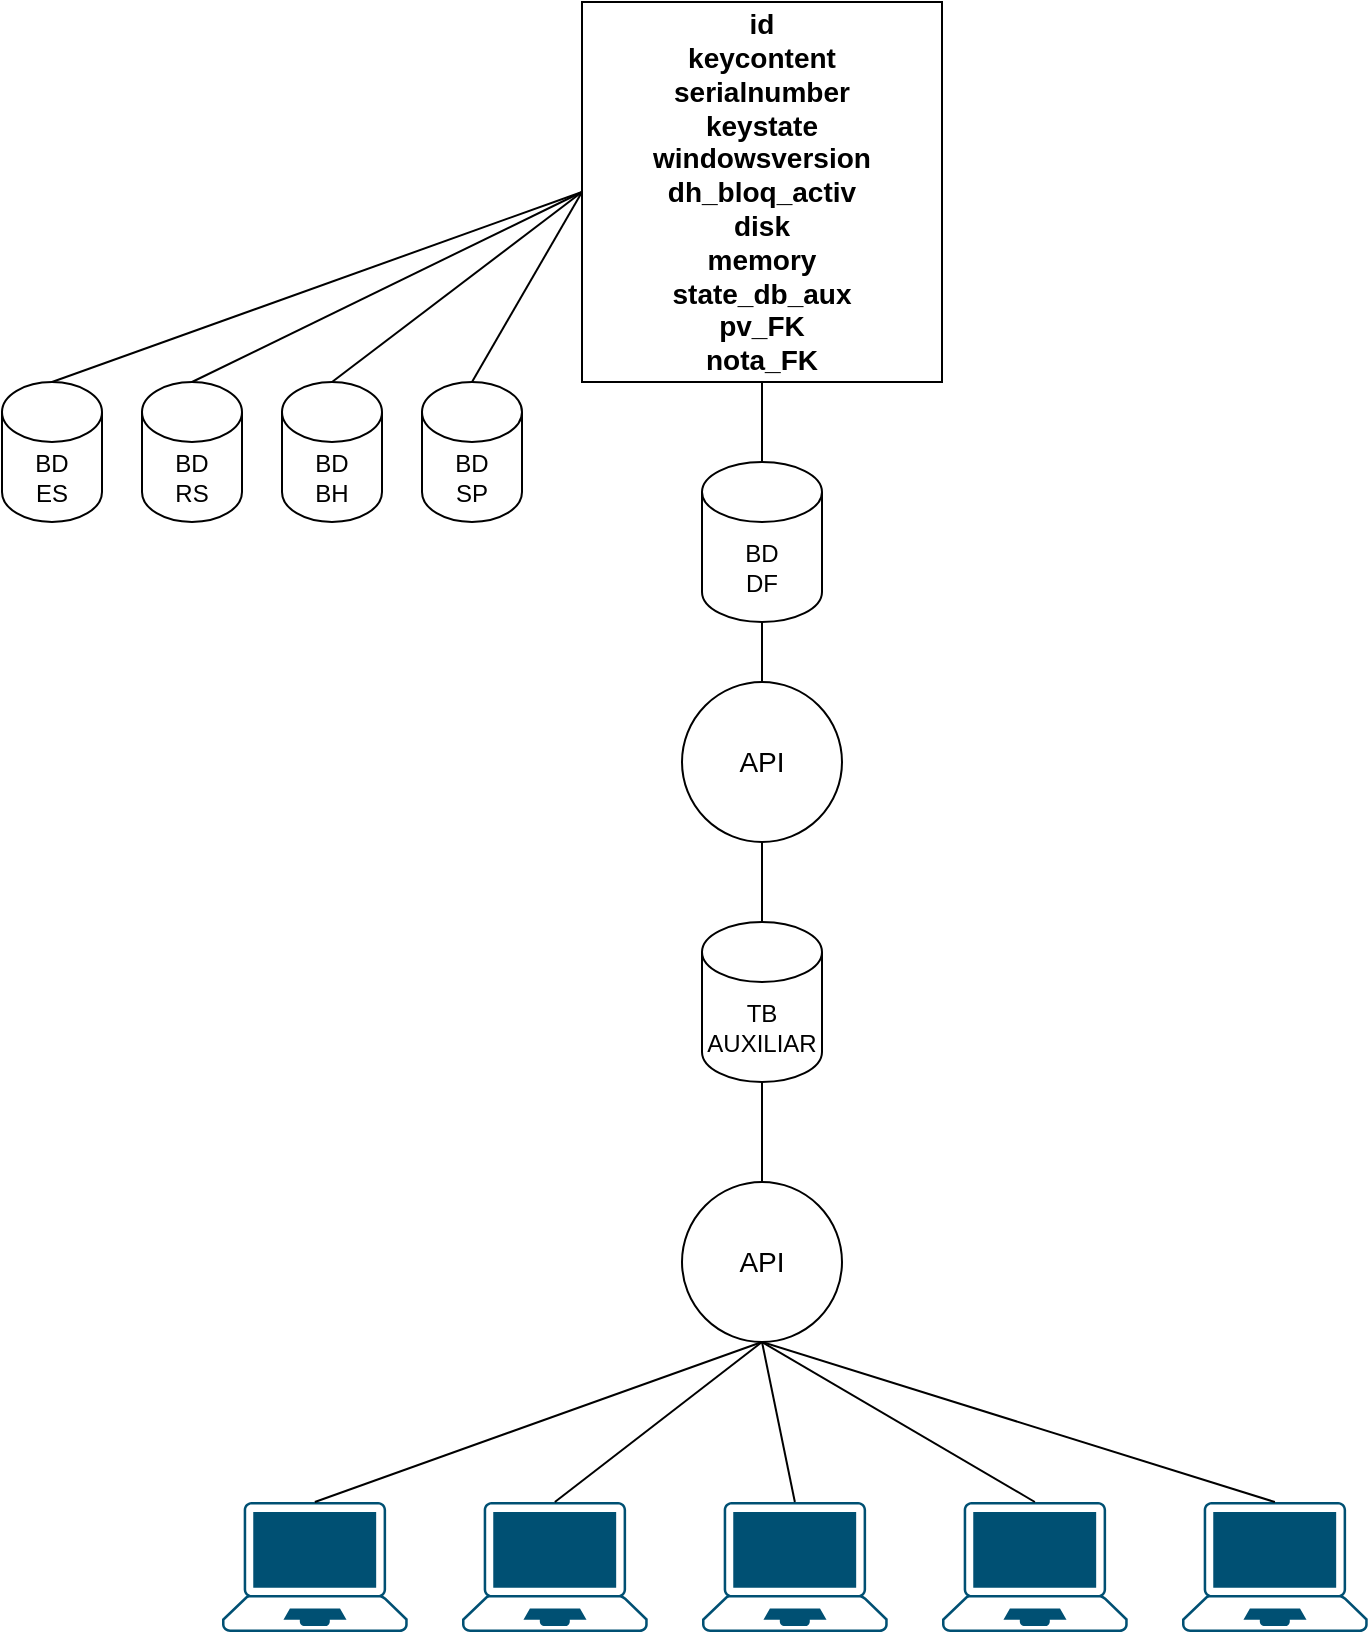<mxfile version="20.7.2" type="device"><diagram id="9dI27DBdiL0lLlOeUYxw" name="Página-1"><mxGraphModel dx="1434" dy="822" grid="1" gridSize="10" guides="1" tooltips="1" connect="1" arrows="1" fold="1" page="1" pageScale="1" pageWidth="827" pageHeight="1169" math="0" shadow="0"><root><mxCell id="0"/><mxCell id="1" parent="0"/><mxCell id="sx3gQ7z7i6MfvKE3yHNW-1" value="BD&lt;br&gt;DF" style="shape=cylinder3;whiteSpace=wrap;html=1;boundedLbl=1;backgroundOutline=1;size=15;" vertex="1" parent="1"><mxGeometry x="360" y="240" width="60" height="80" as="geometry"/></mxCell><mxCell id="sx3gQ7z7i6MfvKE3yHNW-2" value="&lt;b style=&quot;font-size: 14px;&quot;&gt;id&lt;br&gt;keycontent&lt;br&gt;serialnumber&lt;br&gt;keystate&lt;br&gt;windowsversion&lt;br&gt;dh_bloq_activ&lt;br&gt;disk&lt;br&gt;memory&lt;br&gt;state_db_aux&lt;br&gt;pv_FK&lt;br&gt;nota_FK&lt;/b&gt;" style="rounded=0;whiteSpace=wrap;html=1;" vertex="1" parent="1"><mxGeometry x="300" y="10" width="180" height="190" as="geometry"/></mxCell><mxCell id="sx3gQ7z7i6MfvKE3yHNW-6" value="" style="endArrow=none;html=1;rounded=0;fontSize=14;entryX=0.5;entryY=1;entryDx=0;entryDy=0;exitX=0.5;exitY=0;exitDx=0;exitDy=0;exitPerimeter=0;" edge="1" parent="1" source="sx3gQ7z7i6MfvKE3yHNW-1" target="sx3gQ7z7i6MfvKE3yHNW-2"><mxGeometry width="50" height="50" relative="1" as="geometry"><mxPoint x="390" y="370" as="sourcePoint"/><mxPoint x="440" y="320" as="targetPoint"/></mxGeometry></mxCell><mxCell id="sx3gQ7z7i6MfvKE3yHNW-7" value="BD&lt;br&gt;ES" style="shape=cylinder3;whiteSpace=wrap;html=1;boundedLbl=1;backgroundOutline=1;size=15;" vertex="1" parent="1"><mxGeometry x="10" y="200" width="50" height="70" as="geometry"/></mxCell><mxCell id="sx3gQ7z7i6MfvKE3yHNW-8" value="" style="endArrow=none;html=1;rounded=0;fontSize=14;exitX=0.5;exitY=0;exitDx=0;exitDy=0;exitPerimeter=0;entryX=0;entryY=0.5;entryDx=0;entryDy=0;" edge="1" parent="1" source="sx3gQ7z7i6MfvKE3yHNW-7" target="sx3gQ7z7i6MfvKE3yHNW-2"><mxGeometry width="50" height="50" relative="1" as="geometry"><mxPoint x="390" y="360" as="sourcePoint"/><mxPoint x="440" y="310" as="targetPoint"/></mxGeometry></mxCell><mxCell id="sx3gQ7z7i6MfvKE3yHNW-11" value="BD&lt;br&gt;BH" style="shape=cylinder3;whiteSpace=wrap;html=1;boundedLbl=1;backgroundOutline=1;size=15;" vertex="1" parent="1"><mxGeometry x="150" y="200" width="50" height="70" as="geometry"/></mxCell><mxCell id="sx3gQ7z7i6MfvKE3yHNW-12" value="BD&lt;br&gt;RS" style="shape=cylinder3;whiteSpace=wrap;html=1;boundedLbl=1;backgroundOutline=1;size=15;" vertex="1" parent="1"><mxGeometry x="80" y="200" width="50" height="70" as="geometry"/></mxCell><mxCell id="sx3gQ7z7i6MfvKE3yHNW-13" value="BD&lt;br&gt;SP" style="shape=cylinder3;whiteSpace=wrap;html=1;boundedLbl=1;backgroundOutline=1;size=15;" vertex="1" parent="1"><mxGeometry x="220" y="200" width="50" height="70" as="geometry"/></mxCell><mxCell id="sx3gQ7z7i6MfvKE3yHNW-14" value="" style="endArrow=none;html=1;rounded=0;fontSize=14;entryX=0;entryY=0.5;entryDx=0;entryDy=0;exitX=0.5;exitY=0;exitDx=0;exitDy=0;exitPerimeter=0;" edge="1" parent="1" source="sx3gQ7z7i6MfvKE3yHNW-12" target="sx3gQ7z7i6MfvKE3yHNW-2"><mxGeometry width="50" height="50" relative="1" as="geometry"><mxPoint x="390" y="360" as="sourcePoint"/><mxPoint x="440" y="310" as="targetPoint"/></mxGeometry></mxCell><mxCell id="sx3gQ7z7i6MfvKE3yHNW-15" value="" style="endArrow=none;html=1;rounded=0;fontSize=14;exitX=0.5;exitY=0;exitDx=0;exitDy=0;exitPerimeter=0;entryX=0;entryY=0.5;entryDx=0;entryDy=0;" edge="1" parent="1" source="sx3gQ7z7i6MfvKE3yHNW-11" target="sx3gQ7z7i6MfvKE3yHNW-2"><mxGeometry width="50" height="50" relative="1" as="geometry"><mxPoint x="390" y="360" as="sourcePoint"/><mxPoint x="440" y="310" as="targetPoint"/></mxGeometry></mxCell><mxCell id="sx3gQ7z7i6MfvKE3yHNW-16" value="" style="endArrow=none;html=1;rounded=0;fontSize=14;exitX=0.5;exitY=0;exitDx=0;exitDy=0;exitPerimeter=0;entryX=0;entryY=0.5;entryDx=0;entryDy=0;" edge="1" parent="1" source="sx3gQ7z7i6MfvKE3yHNW-13" target="sx3gQ7z7i6MfvKE3yHNW-2"><mxGeometry width="50" height="50" relative="1" as="geometry"><mxPoint x="390" y="360" as="sourcePoint"/><mxPoint x="440" y="310" as="targetPoint"/></mxGeometry></mxCell><mxCell id="sx3gQ7z7i6MfvKE3yHNW-17" value="TB&lt;br&gt;AUXILIAR" style="shape=cylinder3;whiteSpace=wrap;html=1;boundedLbl=1;backgroundOutline=1;size=15;" vertex="1" parent="1"><mxGeometry x="360" y="470" width="60" height="80" as="geometry"/></mxCell><mxCell id="sx3gQ7z7i6MfvKE3yHNW-18" value="" style="endArrow=none;html=1;rounded=0;fontSize=14;exitX=0.5;exitY=0;exitDx=0;exitDy=0;entryX=0.5;entryY=1;entryDx=0;entryDy=0;entryPerimeter=0;" edge="1" parent="1" source="sx3gQ7z7i6MfvKE3yHNW-20" target="sx3gQ7z7i6MfvKE3yHNW-1"><mxGeometry width="50" height="50" relative="1" as="geometry"><mxPoint x="390" y="360" as="sourcePoint"/><mxPoint x="440" y="310" as="targetPoint"/></mxGeometry></mxCell><mxCell id="sx3gQ7z7i6MfvKE3yHNW-19" value="API" style="ellipse;whiteSpace=wrap;html=1;aspect=fixed;fontSize=14;" vertex="1" parent="1"><mxGeometry x="350" y="600" width="80" height="80" as="geometry"/></mxCell><mxCell id="sx3gQ7z7i6MfvKE3yHNW-20" value="API" style="ellipse;whiteSpace=wrap;html=1;aspect=fixed;fontSize=14;" vertex="1" parent="1"><mxGeometry x="350" y="350" width="80" height="80" as="geometry"/></mxCell><mxCell id="sx3gQ7z7i6MfvKE3yHNW-21" value="" style="endArrow=none;html=1;rounded=0;fontSize=14;entryX=0.5;entryY=1;entryDx=0;entryDy=0;exitX=0.5;exitY=0;exitDx=0;exitDy=0;exitPerimeter=0;" edge="1" parent="1" source="sx3gQ7z7i6MfvKE3yHNW-17" target="sx3gQ7z7i6MfvKE3yHNW-20"><mxGeometry width="50" height="50" relative="1" as="geometry"><mxPoint x="390" y="560" as="sourcePoint"/><mxPoint x="440" y="510" as="targetPoint"/></mxGeometry></mxCell><mxCell id="sx3gQ7z7i6MfvKE3yHNW-22" value="" style="endArrow=none;html=1;rounded=0;fontSize=14;exitX=0.5;exitY=0;exitDx=0;exitDy=0;entryX=0.5;entryY=1;entryDx=0;entryDy=0;entryPerimeter=0;" edge="1" parent="1" source="sx3gQ7z7i6MfvKE3yHNW-19" target="sx3gQ7z7i6MfvKE3yHNW-17"><mxGeometry width="50" height="50" relative="1" as="geometry"><mxPoint x="390" y="560" as="sourcePoint"/><mxPoint x="440" y="510" as="targetPoint"/></mxGeometry></mxCell><mxCell id="sx3gQ7z7i6MfvKE3yHNW-23" value="" style="points=[[0.13,0.02,0],[0.5,0,0],[0.87,0.02,0],[0.885,0.4,0],[0.985,0.985,0],[0.5,1,0],[0.015,0.985,0],[0.115,0.4,0]];verticalLabelPosition=bottom;sketch=0;html=1;verticalAlign=top;aspect=fixed;align=center;pointerEvents=1;shape=mxgraph.cisco19.laptop;fillColor=#005073;strokeColor=none;fontSize=14;" vertex="1" parent="1"><mxGeometry x="600" y="760" width="92.86" height="65" as="geometry"/></mxCell><mxCell id="sx3gQ7z7i6MfvKE3yHNW-24" value="" style="points=[[0.13,0.02,0],[0.5,0,0],[0.87,0.02,0],[0.885,0.4,0],[0.985,0.985,0],[0.5,1,0],[0.015,0.985,0],[0.115,0.4,0]];verticalLabelPosition=bottom;sketch=0;html=1;verticalAlign=top;aspect=fixed;align=center;pointerEvents=1;shape=mxgraph.cisco19.laptop;fillColor=#005073;strokeColor=none;fontSize=14;" vertex="1" parent="1"><mxGeometry x="480" y="760" width="92.86" height="65" as="geometry"/></mxCell><mxCell id="sx3gQ7z7i6MfvKE3yHNW-25" value="" style="points=[[0.13,0.02,0],[0.5,0,0],[0.87,0.02,0],[0.885,0.4,0],[0.985,0.985,0],[0.5,1,0],[0.015,0.985,0],[0.115,0.4,0]];verticalLabelPosition=bottom;sketch=0;html=1;verticalAlign=top;aspect=fixed;align=center;pointerEvents=1;shape=mxgraph.cisco19.laptop;fillColor=#005073;strokeColor=none;fontSize=14;" vertex="1" parent="1"><mxGeometry x="360" y="760" width="92.86" height="65" as="geometry"/></mxCell><mxCell id="sx3gQ7z7i6MfvKE3yHNW-26" value="" style="points=[[0.13,0.02,0],[0.5,0,0],[0.87,0.02,0],[0.885,0.4,0],[0.985,0.985,0],[0.5,1,0],[0.015,0.985,0],[0.115,0.4,0]];verticalLabelPosition=bottom;sketch=0;html=1;verticalAlign=top;aspect=fixed;align=center;pointerEvents=1;shape=mxgraph.cisco19.laptop;fillColor=#005073;strokeColor=none;fontSize=14;" vertex="1" parent="1"><mxGeometry x="240" y="760" width="92.86" height="65" as="geometry"/></mxCell><mxCell id="sx3gQ7z7i6MfvKE3yHNW-27" value="" style="points=[[0.13,0.02,0],[0.5,0,0],[0.87,0.02,0],[0.885,0.4,0],[0.985,0.985,0],[0.5,1,0],[0.015,0.985,0],[0.115,0.4,0]];verticalLabelPosition=bottom;sketch=0;html=1;verticalAlign=top;aspect=fixed;align=center;pointerEvents=1;shape=mxgraph.cisco19.laptop;fillColor=#005073;strokeColor=none;fontSize=14;" vertex="1" parent="1"><mxGeometry x="120" y="760" width="92.86" height="65" as="geometry"/></mxCell><mxCell id="sx3gQ7z7i6MfvKE3yHNW-28" value="" style="endArrow=none;html=1;rounded=0;fontSize=14;exitX=0.5;exitY=0;exitDx=0;exitDy=0;exitPerimeter=0;entryX=0.5;entryY=1;entryDx=0;entryDy=0;" edge="1" parent="1" source="sx3gQ7z7i6MfvKE3yHNW-23" target="sx3gQ7z7i6MfvKE3yHNW-19"><mxGeometry width="50" height="50" relative="1" as="geometry"><mxPoint x="390" y="560" as="sourcePoint"/><mxPoint x="440" y="510" as="targetPoint"/></mxGeometry></mxCell><mxCell id="sx3gQ7z7i6MfvKE3yHNW-29" value="" style="endArrow=none;html=1;rounded=0;fontSize=14;exitX=0.5;exitY=0;exitDx=0;exitDy=0;exitPerimeter=0;entryX=0.5;entryY=1;entryDx=0;entryDy=0;" edge="1" parent="1" source="sx3gQ7z7i6MfvKE3yHNW-24" target="sx3gQ7z7i6MfvKE3yHNW-19"><mxGeometry width="50" height="50" relative="1" as="geometry"><mxPoint x="390" y="560" as="sourcePoint"/><mxPoint x="440" y="510" as="targetPoint"/></mxGeometry></mxCell><mxCell id="sx3gQ7z7i6MfvKE3yHNW-30" value="" style="endArrow=none;html=1;rounded=0;fontSize=14;exitX=0.5;exitY=0;exitDx=0;exitDy=0;exitPerimeter=0;entryX=0.5;entryY=1;entryDx=0;entryDy=0;" edge="1" parent="1" source="sx3gQ7z7i6MfvKE3yHNW-25" target="sx3gQ7z7i6MfvKE3yHNW-19"><mxGeometry width="50" height="50" relative="1" as="geometry"><mxPoint x="390" y="560" as="sourcePoint"/><mxPoint x="440" y="510" as="targetPoint"/></mxGeometry></mxCell><mxCell id="sx3gQ7z7i6MfvKE3yHNW-31" value="" style="endArrow=none;html=1;rounded=0;fontSize=14;exitX=0.5;exitY=0;exitDx=0;exitDy=0;exitPerimeter=0;entryX=0.5;entryY=1;entryDx=0;entryDy=0;" edge="1" parent="1" source="sx3gQ7z7i6MfvKE3yHNW-26" target="sx3gQ7z7i6MfvKE3yHNW-19"><mxGeometry width="50" height="50" relative="1" as="geometry"><mxPoint x="300" y="710" as="sourcePoint"/><mxPoint x="350" y="660" as="targetPoint"/></mxGeometry></mxCell><mxCell id="sx3gQ7z7i6MfvKE3yHNW-32" value="" style="endArrow=none;html=1;rounded=0;fontSize=14;exitX=0.5;exitY=0;exitDx=0;exitDy=0;exitPerimeter=0;entryX=0.5;entryY=1;entryDx=0;entryDy=0;" edge="1" parent="1" source="sx3gQ7z7i6MfvKE3yHNW-27" target="sx3gQ7z7i6MfvKE3yHNW-19"><mxGeometry width="50" height="50" relative="1" as="geometry"><mxPoint x="390" y="560" as="sourcePoint"/><mxPoint x="440" y="510" as="targetPoint"/></mxGeometry></mxCell></root></mxGraphModel></diagram></mxfile>